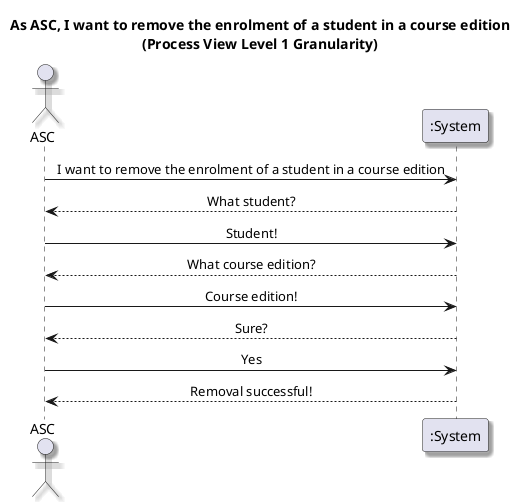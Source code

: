@startuml
title As ASC, I want to remove the enrolment of a student in a course edition\n(Process View Level 1 Granularity)
skinparam defaultTextAlignment center
skinparam shadowing true

actor ASC
participant ":System" as S

ASC -> S : I want to remove the enrolment of a student in a course edition
S --> ASC : What student?
ASC -> S : Student!
S --> ASC : What course edition?
ASC -> S : Course edition!
S --> ASC : Sure?
ASC -> S : Yes
S --> ASC : Removal successful!

@enduml